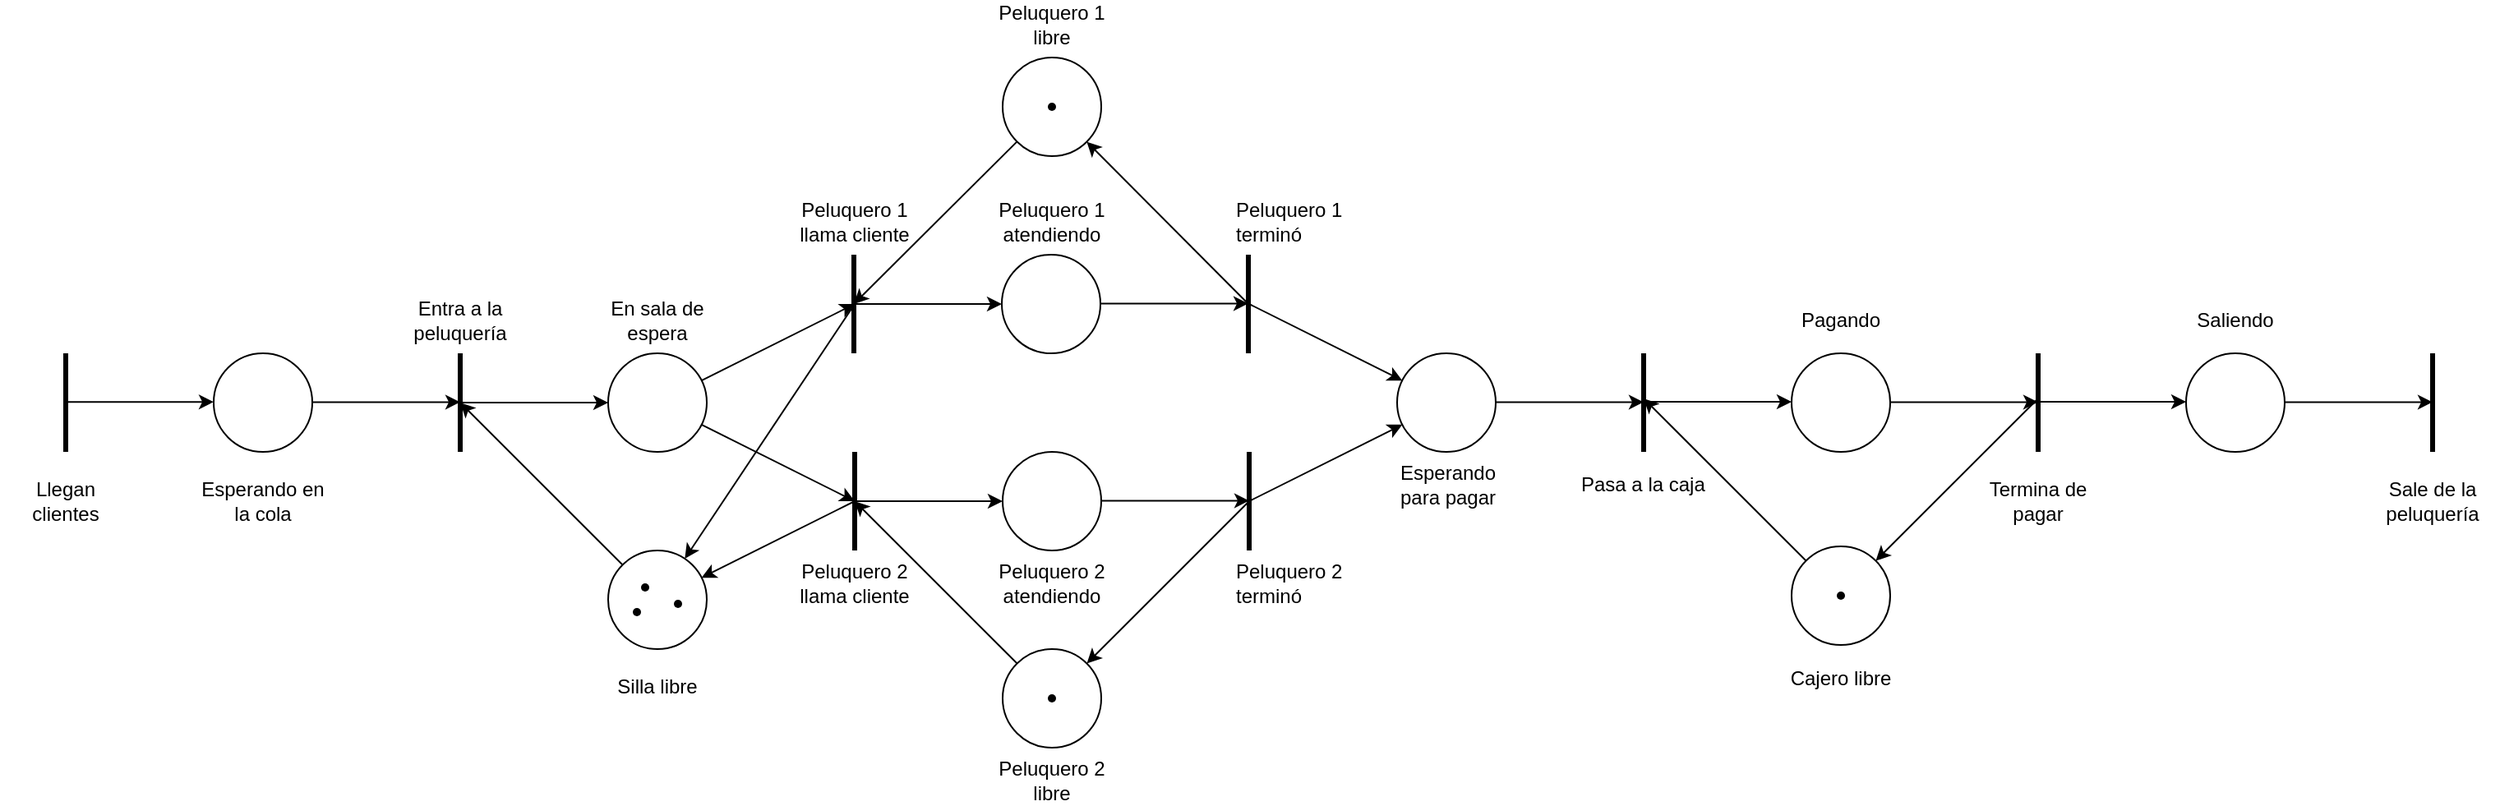 <mxfile version="13.8.2" type="github">
  <diagram id="sNQTgxj648xk0oVv7ygr" name="Page-1">
    <mxGraphModel dx="1590" dy="757" grid="1" gridSize="10" guides="1" tooltips="1" connect="1" arrows="1" fold="1" page="1" pageScale="1" pageWidth="850" pageHeight="1100" math="0" shadow="0">
      <root>
        <mxCell id="0" />
        <mxCell id="1" parent="0" />
        <mxCell id="-s2t4lKXqT6XWwuIEca2-1" value="" style="endArrow=none;html=1;strokeWidth=3;" parent="1" edge="1">
          <mxGeometry width="50" height="50" relative="1" as="geometry">
            <mxPoint x="80" y="310" as="sourcePoint" />
            <mxPoint x="80" y="250" as="targetPoint" />
          </mxGeometry>
        </mxCell>
        <mxCell id="-s2t4lKXqT6XWwuIEca2-2" value="" style="ellipse;whiteSpace=wrap;html=1;aspect=fixed;" parent="1" vertex="1">
          <mxGeometry x="170" y="250" width="60" height="60" as="geometry" />
        </mxCell>
        <mxCell id="-s2t4lKXqT6XWwuIEca2-4" style="rounded=0;orthogonalLoop=1;jettySize=auto;html=1;strokeWidth=1;" parent="1" source="-s2t4lKXqT6XWwuIEca2-3" edge="1">
          <mxGeometry relative="1" as="geometry">
            <mxPoint x="80" y="280" as="targetPoint" />
          </mxGeometry>
        </mxCell>
        <mxCell id="-s2t4lKXqT6XWwuIEca2-3" value="" style="ellipse;whiteSpace=wrap;html=1;aspect=fixed;" parent="1" vertex="1">
          <mxGeometry x="170" y="370" width="60" height="60" as="geometry" />
        </mxCell>
        <mxCell id="-s2t4lKXqT6XWwuIEca2-5" value="" style="endArrow=none;html=1;strokeWidth=3;" parent="1" edge="1">
          <mxGeometry width="50" height="50" relative="1" as="geometry">
            <mxPoint x="320" y="370" as="sourcePoint" />
            <mxPoint x="320" y="310" as="targetPoint" />
          </mxGeometry>
        </mxCell>
        <mxCell id="-s2t4lKXqT6XWwuIEca2-6" style="rounded=0;orthogonalLoop=1;jettySize=auto;html=1;strokeWidth=1;" parent="1" target="-s2t4lKXqT6XWwuIEca2-3" edge="1">
          <mxGeometry relative="1" as="geometry">
            <mxPoint x="90" y="290" as="targetPoint" />
            <mxPoint x="320" y="340" as="sourcePoint" />
          </mxGeometry>
        </mxCell>
        <mxCell id="-s2t4lKXqT6XWwuIEca2-7" style="rounded=0;orthogonalLoop=1;jettySize=auto;html=1;strokeWidth=1;" parent="1" target="-s2t4lKXqT6XWwuIEca2-2" edge="1">
          <mxGeometry relative="1" as="geometry">
            <mxPoint x="90" y="290" as="targetPoint" />
            <mxPoint x="80" y="280" as="sourcePoint" />
          </mxGeometry>
        </mxCell>
        <mxCell id="-s2t4lKXqT6XWwuIEca2-8" style="rounded=0;orthogonalLoop=1;jettySize=auto;html=1;strokeWidth=1;" parent="1" source="-s2t4lKXqT6XWwuIEca2-2" edge="1">
          <mxGeometry relative="1" as="geometry">
            <mxPoint x="320" y="220" as="targetPoint" />
            <mxPoint x="230" y="279.71" as="sourcePoint" />
          </mxGeometry>
        </mxCell>
        <mxCell id="-s2t4lKXqT6XWwuIEca2-9" value="" style="ellipse;whiteSpace=wrap;html=1;aspect=fixed;fillColor=#000000;strokeColor=none;" parent="1" vertex="1">
          <mxGeometry x="190" y="390" width="5" height="5" as="geometry" />
        </mxCell>
        <mxCell id="-s2t4lKXqT6XWwuIEca2-10" value="" style="ellipse;whiteSpace=wrap;html=1;aspect=fixed;fillColor=#000000;strokeColor=none;" parent="1" vertex="1">
          <mxGeometry x="210" y="400" width="5" height="5" as="geometry" />
        </mxCell>
        <mxCell id="-s2t4lKXqT6XWwuIEca2-11" value="" style="ellipse;whiteSpace=wrap;html=1;aspect=fixed;fillColor=#000000;strokeColor=none;" parent="1" vertex="1">
          <mxGeometry x="185" y="405" width="5" height="5" as="geometry" />
        </mxCell>
        <mxCell id="-s2t4lKXqT6XWwuIEca2-12" value="" style="ellipse;whiteSpace=wrap;html=1;aspect=fixed;" parent="1" vertex="1">
          <mxGeometry x="-70" y="250" width="60" height="60" as="geometry" />
        </mxCell>
        <mxCell id="-s2t4lKXqT6XWwuIEca2-13" style="rounded=0;orthogonalLoop=1;jettySize=auto;html=1;strokeWidth=1;" parent="1" edge="1">
          <mxGeometry relative="1" as="geometry">
            <mxPoint x="80" y="279.71" as="targetPoint" />
            <mxPoint x="-10" y="279.71" as="sourcePoint" />
          </mxGeometry>
        </mxCell>
        <mxCell id="-s2t4lKXqT6XWwuIEca2-14" value="" style="endArrow=none;html=1;strokeWidth=3;" parent="1" edge="1">
          <mxGeometry width="50" height="50" relative="1" as="geometry">
            <mxPoint x="-160" y="310.0" as="sourcePoint" />
            <mxPoint x="-160" y="250.0" as="targetPoint" />
          </mxGeometry>
        </mxCell>
        <mxCell id="-s2t4lKXqT6XWwuIEca2-15" style="rounded=0;orthogonalLoop=1;jettySize=auto;html=1;strokeWidth=1;" parent="1" edge="1">
          <mxGeometry relative="1" as="geometry">
            <mxPoint x="-70" y="279.58" as="targetPoint" />
            <mxPoint x="-160" y="279.58" as="sourcePoint" />
          </mxGeometry>
        </mxCell>
        <mxCell id="-s2t4lKXqT6XWwuIEca2-16" value="" style="ellipse;whiteSpace=wrap;html=1;aspect=fixed;" parent="1" vertex="1">
          <mxGeometry x="410" y="310" width="60" height="60" as="geometry" />
        </mxCell>
        <mxCell id="-s2t4lKXqT6XWwuIEca2-17" style="rounded=0;orthogonalLoop=1;jettySize=auto;html=1;strokeWidth=1;" parent="1" source="-s2t4lKXqT6XWwuIEca2-18" edge="1">
          <mxGeometry relative="1" as="geometry">
            <mxPoint x="320" y="340" as="targetPoint" />
          </mxGeometry>
        </mxCell>
        <mxCell id="-s2t4lKXqT6XWwuIEca2-18" value="" style="ellipse;whiteSpace=wrap;html=1;aspect=fixed;" parent="1" vertex="1">
          <mxGeometry x="410" y="430" width="60" height="60" as="geometry" />
        </mxCell>
        <mxCell id="-s2t4lKXqT6XWwuIEca2-19" value="" style="endArrow=none;html=1;strokeWidth=3;" parent="1" edge="1">
          <mxGeometry width="50" height="50" relative="1" as="geometry">
            <mxPoint x="560" y="370" as="sourcePoint" />
            <mxPoint x="560" y="310" as="targetPoint" />
          </mxGeometry>
        </mxCell>
        <mxCell id="-s2t4lKXqT6XWwuIEca2-20" style="rounded=0;orthogonalLoop=1;jettySize=auto;html=1;strokeWidth=1;" parent="1" target="-s2t4lKXqT6XWwuIEca2-18" edge="1">
          <mxGeometry relative="1" as="geometry">
            <mxPoint x="330" y="350" as="targetPoint" />
            <mxPoint x="560" y="340" as="sourcePoint" />
          </mxGeometry>
        </mxCell>
        <mxCell id="-s2t4lKXqT6XWwuIEca2-21" style="rounded=0;orthogonalLoop=1;jettySize=auto;html=1;strokeWidth=1;" parent="1" target="-s2t4lKXqT6XWwuIEca2-16" edge="1">
          <mxGeometry relative="1" as="geometry">
            <mxPoint x="330" y="350" as="targetPoint" />
            <mxPoint x="320" y="340" as="sourcePoint" />
          </mxGeometry>
        </mxCell>
        <mxCell id="-s2t4lKXqT6XWwuIEca2-22" style="rounded=0;orthogonalLoop=1;jettySize=auto;html=1;strokeWidth=1;" parent="1" edge="1">
          <mxGeometry relative="1" as="geometry">
            <mxPoint x="560" y="339.71" as="targetPoint" />
            <mxPoint x="470" y="339.71" as="sourcePoint" />
          </mxGeometry>
        </mxCell>
        <mxCell id="-s2t4lKXqT6XWwuIEca2-25" value="" style="ellipse;whiteSpace=wrap;html=1;aspect=fixed;fillColor=#000000;strokeColor=none;" parent="1" vertex="1">
          <mxGeometry x="437.5" y="457.5" width="5" height="5" as="geometry" />
        </mxCell>
        <mxCell id="-s2t4lKXqT6XWwuIEca2-26" value="" style="ellipse;whiteSpace=wrap;html=1;aspect=fixed;" parent="1" vertex="1">
          <mxGeometry x="650" y="250" width="60" height="60" as="geometry" />
        </mxCell>
        <mxCell id="-s2t4lKXqT6XWwuIEca2-27" value="" style="endArrow=none;html=1;strokeWidth=3;" parent="1" edge="1">
          <mxGeometry width="50" height="50" relative="1" as="geometry">
            <mxPoint x="800" y="310" as="sourcePoint" />
            <mxPoint x="800" y="250" as="targetPoint" />
          </mxGeometry>
        </mxCell>
        <mxCell id="-s2t4lKXqT6XWwuIEca2-28" style="rounded=0;orthogonalLoop=1;jettySize=auto;html=1;strokeWidth=1;" parent="1" target="-s2t4lKXqT6XWwuIEca2-26" edge="1">
          <mxGeometry relative="1" as="geometry">
            <mxPoint x="570" y="290" as="targetPoint" />
            <mxPoint x="560" y="220" as="sourcePoint" />
          </mxGeometry>
        </mxCell>
        <mxCell id="-s2t4lKXqT6XWwuIEca2-29" style="rounded=0;orthogonalLoop=1;jettySize=auto;html=1;strokeWidth=1;" parent="1" edge="1">
          <mxGeometry relative="1" as="geometry">
            <mxPoint x="800" y="279.71" as="targetPoint" />
            <mxPoint x="710" y="279.71" as="sourcePoint" />
          </mxGeometry>
        </mxCell>
        <mxCell id="-s2t4lKXqT6XWwuIEca2-30" value="Esperando en la cola" style="text;html=1;strokeColor=none;fillColor=none;align=center;verticalAlign=middle;whiteSpace=wrap;rounded=0;" parent="1" vertex="1">
          <mxGeometry x="-80" y="330" width="80" height="20" as="geometry" />
        </mxCell>
        <mxCell id="-s2t4lKXqT6XWwuIEca2-31" value="Llegan clientes" style="text;html=1;strokeColor=none;fillColor=none;align=center;verticalAlign=middle;whiteSpace=wrap;rounded=0;" parent="1" vertex="1">
          <mxGeometry x="-200" y="330" width="80" height="20" as="geometry" />
        </mxCell>
        <mxCell id="-s2t4lKXqT6XWwuIEca2-32" value="Entra a la peluquería" style="text;html=1;strokeColor=none;fillColor=none;align=center;verticalAlign=middle;whiteSpace=wrap;rounded=0;" parent="1" vertex="1">
          <mxGeometry x="40" y="220" width="80" height="20" as="geometry" />
        </mxCell>
        <mxCell id="-s2t4lKXqT6XWwuIEca2-33" value="" style="endArrow=none;html=1;strokeWidth=3;" parent="1" edge="1">
          <mxGeometry width="50" height="50" relative="1" as="geometry">
            <mxPoint x="319.5" y="250" as="sourcePoint" />
            <mxPoint x="319.5" y="190" as="targetPoint" />
          </mxGeometry>
        </mxCell>
        <mxCell id="-s2t4lKXqT6XWwuIEca2-34" value="" style="ellipse;whiteSpace=wrap;html=1;aspect=fixed;direction=west;" parent="1" vertex="1">
          <mxGeometry x="409.5" y="190" width="60" height="60" as="geometry" />
        </mxCell>
        <mxCell id="-s2t4lKXqT6XWwuIEca2-35" style="rounded=0;orthogonalLoop=1;jettySize=auto;html=1;strokeWidth=1;" parent="1" source="-s2t4lKXqT6XWwuIEca2-36" edge="1">
          <mxGeometry relative="1" as="geometry">
            <mxPoint x="319.5" y="220" as="targetPoint" />
          </mxGeometry>
        </mxCell>
        <mxCell id="-s2t4lKXqT6XWwuIEca2-36" value="" style="ellipse;whiteSpace=wrap;html=1;aspect=fixed;direction=west;" parent="1" vertex="1">
          <mxGeometry x="410" y="70" width="60" height="60" as="geometry" />
        </mxCell>
        <mxCell id="-s2t4lKXqT6XWwuIEca2-37" value="" style="endArrow=none;html=1;strokeWidth=3;" parent="1" edge="1">
          <mxGeometry width="50" height="50" relative="1" as="geometry">
            <mxPoint x="559.5" y="250" as="sourcePoint" />
            <mxPoint x="559.5" y="190" as="targetPoint" />
          </mxGeometry>
        </mxCell>
        <mxCell id="-s2t4lKXqT6XWwuIEca2-38" style="rounded=0;orthogonalLoop=1;jettySize=auto;html=1;strokeWidth=1;" parent="1" target="-s2t4lKXqT6XWwuIEca2-36" edge="1">
          <mxGeometry relative="1" as="geometry">
            <mxPoint x="329.5" y="230" as="targetPoint" />
            <mxPoint x="559.5" y="220" as="sourcePoint" />
          </mxGeometry>
        </mxCell>
        <mxCell id="-s2t4lKXqT6XWwuIEca2-39" style="rounded=0;orthogonalLoop=1;jettySize=auto;html=1;strokeWidth=1;" parent="1" target="-s2t4lKXqT6XWwuIEca2-34" edge="1">
          <mxGeometry relative="1" as="geometry">
            <mxPoint x="329.5" y="230" as="targetPoint" />
            <mxPoint x="319.5" y="220" as="sourcePoint" />
          </mxGeometry>
        </mxCell>
        <mxCell id="-s2t4lKXqT6XWwuIEca2-40" style="rounded=0;orthogonalLoop=1;jettySize=auto;html=1;strokeWidth=1;" parent="1" edge="1">
          <mxGeometry relative="1" as="geometry">
            <mxPoint x="559.5" y="219.71" as="targetPoint" />
            <mxPoint x="469.5" y="219.71" as="sourcePoint" />
          </mxGeometry>
        </mxCell>
        <mxCell id="-s2t4lKXqT6XWwuIEca2-41" value="" style="ellipse;whiteSpace=wrap;html=1;aspect=fixed;fillColor=#000000;strokeColor=none;direction=west;" parent="1" vertex="1">
          <mxGeometry x="437.5" y="97.5" width="5" height="5" as="geometry" />
        </mxCell>
        <mxCell id="-s2t4lKXqT6XWwuIEca2-43" style="rounded=0;orthogonalLoop=1;jettySize=auto;html=1;strokeWidth=1;" parent="1" source="-s2t4lKXqT6XWwuIEca2-2" edge="1">
          <mxGeometry relative="1" as="geometry">
            <mxPoint x="320" y="340" as="targetPoint" />
            <mxPoint x="240" y="289.71" as="sourcePoint" />
          </mxGeometry>
        </mxCell>
        <mxCell id="-s2t4lKXqT6XWwuIEca2-44" style="rounded=0;orthogonalLoop=1;jettySize=auto;html=1;strokeWidth=1;" parent="1" target="-s2t4lKXqT6XWwuIEca2-3" edge="1">
          <mxGeometry relative="1" as="geometry">
            <mxPoint x="236.833" y="396.584" as="targetPoint" />
            <mxPoint x="320" y="220" as="sourcePoint" />
          </mxGeometry>
        </mxCell>
        <mxCell id="-s2t4lKXqT6XWwuIEca2-45" style="rounded=0;orthogonalLoop=1;jettySize=auto;html=1;strokeWidth=1;" parent="1" target="-s2t4lKXqT6XWwuIEca2-26" edge="1">
          <mxGeometry relative="1" as="geometry">
            <mxPoint x="570" y="349.71" as="targetPoint" />
            <mxPoint x="560" y="340" as="sourcePoint" />
          </mxGeometry>
        </mxCell>
        <mxCell id="-s2t4lKXqT6XWwuIEca2-46" value="En sala de espera" style="text;html=1;strokeColor=none;fillColor=none;align=center;verticalAlign=middle;whiteSpace=wrap;rounded=0;" parent="1" vertex="1">
          <mxGeometry x="160" y="220" width="80" height="20" as="geometry" />
        </mxCell>
        <mxCell id="-s2t4lKXqT6XWwuIEca2-47" value="Silla libre" style="text;html=1;strokeColor=none;fillColor=none;align=center;verticalAlign=middle;whiteSpace=wrap;rounded=0;" parent="1" vertex="1">
          <mxGeometry x="160" y="442.5" width="80" height="20" as="geometry" />
        </mxCell>
        <mxCell id="-s2t4lKXqT6XWwuIEca2-49" value="&lt;div&gt;Peluquero 1&lt;/div&gt;&lt;div&gt;libre&lt;br&gt;&lt;/div&gt;" style="text;html=1;strokeColor=none;fillColor=none;align=center;verticalAlign=middle;whiteSpace=wrap;rounded=0;" parent="1" vertex="1">
          <mxGeometry x="400" y="40" width="80" height="20" as="geometry" />
        </mxCell>
        <mxCell id="-s2t4lKXqT6XWwuIEca2-51" value="&lt;div&gt;Peluquero 2&lt;/div&gt;&lt;div&gt;libre&lt;br&gt;&lt;/div&gt;" style="text;html=1;strokeColor=none;fillColor=none;align=center;verticalAlign=middle;whiteSpace=wrap;rounded=0;" parent="1" vertex="1">
          <mxGeometry x="399.5" y="500" width="80" height="20" as="geometry" />
        </mxCell>
        <mxCell id="-s2t4lKXqT6XWwuIEca2-52" value="&lt;div&gt;Peluquero 2&lt;/div&gt;&lt;div&gt;terminó&lt;br&gt;&lt;/div&gt;" style="text;html=1;strokeColor=none;fillColor=none;align=left;verticalAlign=middle;whiteSpace=wrap;rounded=0;" parent="1" vertex="1">
          <mxGeometry x="550" y="380" width="80" height="20" as="geometry" />
        </mxCell>
        <mxCell id="-s2t4lKXqT6XWwuIEca2-54" value="&lt;div align=&quot;center&quot;&gt;Esperando para pagar&lt;br&gt;&lt;/div&gt;" style="text;html=1;strokeColor=none;fillColor=none;align=left;verticalAlign=middle;whiteSpace=wrap;rounded=0;" parent="1" vertex="1">
          <mxGeometry x="640" y="320" width="80" height="20" as="geometry" />
        </mxCell>
        <mxCell id="-s2t4lKXqT6XWwuIEca2-55" value="&lt;div align=&quot;center&quot;&gt;Pasa a la caja&lt;br&gt;&lt;/div&gt;" style="text;html=1;strokeColor=none;fillColor=none;align=left;verticalAlign=middle;whiteSpace=wrap;rounded=0;" parent="1" vertex="1">
          <mxGeometry x="760" y="320" width="80" height="20" as="geometry" />
        </mxCell>
        <mxCell id="-s2t4lKXqT6XWwuIEca2-56" value="" style="endArrow=none;html=1;strokeWidth=3;" parent="1" edge="1">
          <mxGeometry width="50" height="50" relative="1" as="geometry">
            <mxPoint x="1040" y="310" as="sourcePoint" />
            <mxPoint x="1040" y="250" as="targetPoint" />
          </mxGeometry>
        </mxCell>
        <mxCell id="-s2t4lKXqT6XWwuIEca2-57" value="" style="ellipse;whiteSpace=wrap;html=1;aspect=fixed;" parent="1" vertex="1">
          <mxGeometry x="890" y="250" width="60" height="60" as="geometry" />
        </mxCell>
        <mxCell id="-s2t4lKXqT6XWwuIEca2-58" style="rounded=0;orthogonalLoop=1;jettySize=auto;html=1;strokeWidth=1;" parent="1" edge="1">
          <mxGeometry relative="1" as="geometry">
            <mxPoint x="1040" y="279.71" as="targetPoint" />
            <mxPoint x="950" y="279.71" as="sourcePoint" />
          </mxGeometry>
        </mxCell>
        <mxCell id="-s2t4lKXqT6XWwuIEca2-59" value="Pagando" style="text;html=1;strokeColor=none;fillColor=none;align=center;verticalAlign=middle;whiteSpace=wrap;rounded=0;" parent="1" vertex="1">
          <mxGeometry x="880" y="220" width="80" height="20" as="geometry" />
        </mxCell>
        <mxCell id="-s2t4lKXqT6XWwuIEca2-60" value="Termina de pagar" style="text;html=1;strokeColor=none;fillColor=none;align=center;verticalAlign=middle;whiteSpace=wrap;rounded=0;" parent="1" vertex="1">
          <mxGeometry x="1000" y="330" width="80" height="20" as="geometry" />
        </mxCell>
        <mxCell id="-s2t4lKXqT6XWwuIEca2-61" style="rounded=0;orthogonalLoop=1;jettySize=auto;html=1;strokeWidth=1;" parent="1" edge="1">
          <mxGeometry relative="1" as="geometry">
            <mxPoint x="890" y="279.5" as="targetPoint" />
            <mxPoint x="800" y="279.5" as="sourcePoint" />
          </mxGeometry>
        </mxCell>
        <mxCell id="-s2t4lKXqT6XWwuIEca2-67" style="rounded=0;orthogonalLoop=1;jettySize=auto;html=1;strokeWidth=1;" parent="1" source="-s2t4lKXqT6XWwuIEca2-69" edge="1">
          <mxGeometry relative="1" as="geometry">
            <mxPoint x="800" y="277.5" as="targetPoint" />
          </mxGeometry>
        </mxCell>
        <mxCell id="-s2t4lKXqT6XWwuIEca2-68" style="rounded=0;orthogonalLoop=1;jettySize=auto;html=1;strokeWidth=1;" parent="1" target="-s2t4lKXqT6XWwuIEca2-69" edge="1">
          <mxGeometry relative="1" as="geometry">
            <mxPoint x="810" y="287.5" as="targetPoint" />
            <mxPoint x="1040" y="277.5" as="sourcePoint" />
          </mxGeometry>
        </mxCell>
        <mxCell id="-s2t4lKXqT6XWwuIEca2-69" value="" style="ellipse;whiteSpace=wrap;html=1;aspect=fixed;" parent="1" vertex="1">
          <mxGeometry x="890" y="367.5" width="60" height="60" as="geometry" />
        </mxCell>
        <mxCell id="-s2t4lKXqT6XWwuIEca2-70" value="" style="ellipse;whiteSpace=wrap;html=1;aspect=fixed;fillColor=#000000;strokeColor=none;" parent="1" vertex="1">
          <mxGeometry x="917.5" y="395" width="5" height="5" as="geometry" />
        </mxCell>
        <mxCell id="-s2t4lKXqT6XWwuIEca2-71" value="Cajero libre" style="text;html=1;strokeColor=none;fillColor=none;align=center;verticalAlign=middle;whiteSpace=wrap;rounded=0;" parent="1" vertex="1">
          <mxGeometry x="879.5" y="437.5" width="80" height="20" as="geometry" />
        </mxCell>
        <mxCell id="-s2t4lKXqT6XWwuIEca2-72" value="&lt;div&gt;Peluquero 1&lt;br&gt;&lt;/div&gt;&lt;div&gt;terminó&lt;br&gt;&lt;/div&gt;" style="text;html=1;strokeColor=none;fillColor=none;align=left;verticalAlign=middle;whiteSpace=wrap;rounded=0;" parent="1" vertex="1">
          <mxGeometry x="550" y="160" width="80" height="20" as="geometry" />
        </mxCell>
        <mxCell id="-s2t4lKXqT6XWwuIEca2-73" value="&lt;div&gt;Peluquero 1&lt;br&gt;&lt;/div&gt;&lt;div&gt;llama cliente&lt;br&gt;&lt;/div&gt;" style="text;html=1;strokeColor=none;fillColor=none;align=center;verticalAlign=middle;whiteSpace=wrap;rounded=0;" parent="1" vertex="1">
          <mxGeometry x="280" y="160" width="80" height="20" as="geometry" />
        </mxCell>
        <mxCell id="-s2t4lKXqT6XWwuIEca2-74" value="&lt;div&gt;Peluquero 2&lt;br&gt;&lt;/div&gt;&lt;div&gt;llama cliente&lt;br&gt;&lt;/div&gt;" style="text;html=1;strokeColor=none;fillColor=none;align=center;verticalAlign=middle;whiteSpace=wrap;rounded=0;" parent="1" vertex="1">
          <mxGeometry x="280" y="380" width="80" height="20" as="geometry" />
        </mxCell>
        <mxCell id="-s2t4lKXqT6XWwuIEca2-75" value="&lt;div&gt;Peluquero 2&lt;br&gt;&lt;/div&gt;&lt;div&gt;atendiendo&lt;br&gt;&lt;/div&gt;" style="text;html=1;strokeColor=none;fillColor=none;align=center;verticalAlign=middle;whiteSpace=wrap;rounded=0;" parent="1" vertex="1">
          <mxGeometry x="399.5" y="380" width="80" height="20" as="geometry" />
        </mxCell>
        <mxCell id="-s2t4lKXqT6XWwuIEca2-76" value="&lt;div&gt;Peluquero 1&lt;br&gt;&lt;/div&gt;&lt;div&gt;atendiendo&lt;br&gt;&lt;/div&gt;" style="text;html=1;strokeColor=none;fillColor=none;align=center;verticalAlign=middle;whiteSpace=wrap;rounded=0;" parent="1" vertex="1">
          <mxGeometry x="400" y="160" width="80" height="20" as="geometry" />
        </mxCell>
        <mxCell id="zYbhxr5qF4CC4_OOiDUn-1" value="" style="endArrow=none;html=1;strokeWidth=3;" edge="1" parent="1">
          <mxGeometry width="50" height="50" relative="1" as="geometry">
            <mxPoint x="1280" y="310" as="sourcePoint" />
            <mxPoint x="1280" y="250" as="targetPoint" />
          </mxGeometry>
        </mxCell>
        <mxCell id="zYbhxr5qF4CC4_OOiDUn-2" value="" style="ellipse;whiteSpace=wrap;html=1;aspect=fixed;" vertex="1" parent="1">
          <mxGeometry x="1130" y="250" width="60" height="60" as="geometry" />
        </mxCell>
        <mxCell id="zYbhxr5qF4CC4_OOiDUn-3" style="rounded=0;orthogonalLoop=1;jettySize=auto;html=1;strokeWidth=1;" edge="1" parent="1">
          <mxGeometry relative="1" as="geometry">
            <mxPoint x="1280" y="279.71" as="targetPoint" />
            <mxPoint x="1190" y="279.71" as="sourcePoint" />
          </mxGeometry>
        </mxCell>
        <mxCell id="zYbhxr5qF4CC4_OOiDUn-4" value="Saliendo" style="text;html=1;strokeColor=none;fillColor=none;align=center;verticalAlign=middle;whiteSpace=wrap;rounded=0;" vertex="1" parent="1">
          <mxGeometry x="1120" y="220" width="80" height="20" as="geometry" />
        </mxCell>
        <mxCell id="zYbhxr5qF4CC4_OOiDUn-5" value="Sale de la peluquería" style="text;html=1;strokeColor=none;fillColor=none;align=center;verticalAlign=middle;whiteSpace=wrap;rounded=0;" vertex="1" parent="1">
          <mxGeometry x="1240" y="330" width="80" height="20" as="geometry" />
        </mxCell>
        <mxCell id="zYbhxr5qF4CC4_OOiDUn-6" style="rounded=0;orthogonalLoop=1;jettySize=auto;html=1;strokeWidth=1;" edge="1" parent="1">
          <mxGeometry relative="1" as="geometry">
            <mxPoint x="1130" y="279.5" as="targetPoint" />
            <mxPoint x="1040" y="279.5" as="sourcePoint" />
          </mxGeometry>
        </mxCell>
      </root>
    </mxGraphModel>
  </diagram>
</mxfile>

